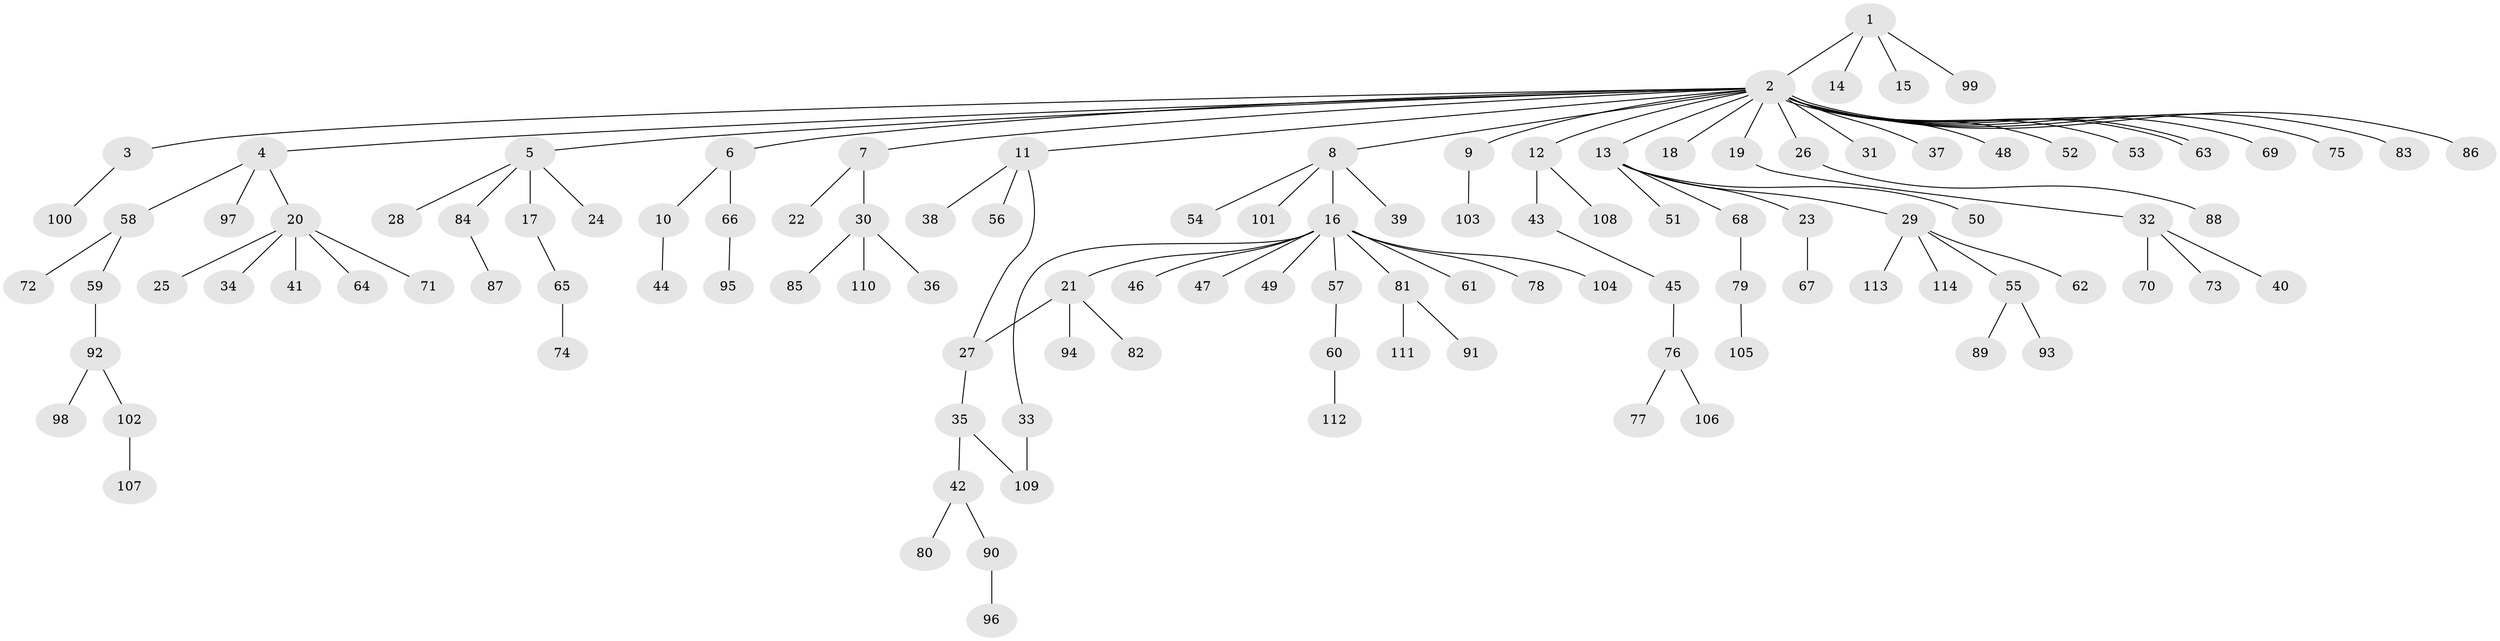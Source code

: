 // coarse degree distribution, {1: 0.6666666666666666, 4: 0.08771929824561403, 10: 0.017543859649122806, 3: 0.03508771929824561, 2: 0.17543859649122806, 22: 0.017543859649122806}
// Generated by graph-tools (version 1.1) at 2025/36/03/04/25 23:36:47]
// undirected, 114 vertices, 116 edges
graph export_dot {
  node [color=gray90,style=filled];
  1;
  2;
  3;
  4;
  5;
  6;
  7;
  8;
  9;
  10;
  11;
  12;
  13;
  14;
  15;
  16;
  17;
  18;
  19;
  20;
  21;
  22;
  23;
  24;
  25;
  26;
  27;
  28;
  29;
  30;
  31;
  32;
  33;
  34;
  35;
  36;
  37;
  38;
  39;
  40;
  41;
  42;
  43;
  44;
  45;
  46;
  47;
  48;
  49;
  50;
  51;
  52;
  53;
  54;
  55;
  56;
  57;
  58;
  59;
  60;
  61;
  62;
  63;
  64;
  65;
  66;
  67;
  68;
  69;
  70;
  71;
  72;
  73;
  74;
  75;
  76;
  77;
  78;
  79;
  80;
  81;
  82;
  83;
  84;
  85;
  86;
  87;
  88;
  89;
  90;
  91;
  92;
  93;
  94;
  95;
  96;
  97;
  98;
  99;
  100;
  101;
  102;
  103;
  104;
  105;
  106;
  107;
  108;
  109;
  110;
  111;
  112;
  113;
  114;
  1 -- 2;
  1 -- 14;
  1 -- 15;
  1 -- 99;
  2 -- 3;
  2 -- 4;
  2 -- 5;
  2 -- 6;
  2 -- 7;
  2 -- 8;
  2 -- 9;
  2 -- 11;
  2 -- 12;
  2 -- 13;
  2 -- 18;
  2 -- 19;
  2 -- 26;
  2 -- 31;
  2 -- 37;
  2 -- 48;
  2 -- 52;
  2 -- 53;
  2 -- 63;
  2 -- 63;
  2 -- 69;
  2 -- 75;
  2 -- 83;
  2 -- 86;
  3 -- 100;
  4 -- 20;
  4 -- 58;
  4 -- 97;
  5 -- 17;
  5 -- 24;
  5 -- 28;
  5 -- 84;
  6 -- 10;
  6 -- 66;
  7 -- 22;
  7 -- 30;
  8 -- 16;
  8 -- 39;
  8 -- 54;
  8 -- 101;
  9 -- 103;
  10 -- 44;
  11 -- 27;
  11 -- 38;
  11 -- 56;
  12 -- 43;
  12 -- 108;
  13 -- 23;
  13 -- 29;
  13 -- 50;
  13 -- 51;
  13 -- 68;
  16 -- 21;
  16 -- 33;
  16 -- 46;
  16 -- 47;
  16 -- 49;
  16 -- 57;
  16 -- 61;
  16 -- 78;
  16 -- 81;
  16 -- 104;
  17 -- 65;
  19 -- 32;
  20 -- 25;
  20 -- 34;
  20 -- 41;
  20 -- 64;
  20 -- 71;
  21 -- 27;
  21 -- 82;
  21 -- 94;
  23 -- 67;
  26 -- 88;
  27 -- 35;
  29 -- 55;
  29 -- 62;
  29 -- 113;
  29 -- 114;
  30 -- 36;
  30 -- 85;
  30 -- 110;
  32 -- 40;
  32 -- 70;
  32 -- 73;
  33 -- 109;
  35 -- 42;
  35 -- 109;
  42 -- 80;
  42 -- 90;
  43 -- 45;
  45 -- 76;
  55 -- 89;
  55 -- 93;
  57 -- 60;
  58 -- 59;
  58 -- 72;
  59 -- 92;
  60 -- 112;
  65 -- 74;
  66 -- 95;
  68 -- 79;
  76 -- 77;
  76 -- 106;
  79 -- 105;
  81 -- 91;
  81 -- 111;
  84 -- 87;
  90 -- 96;
  92 -- 98;
  92 -- 102;
  102 -- 107;
}
